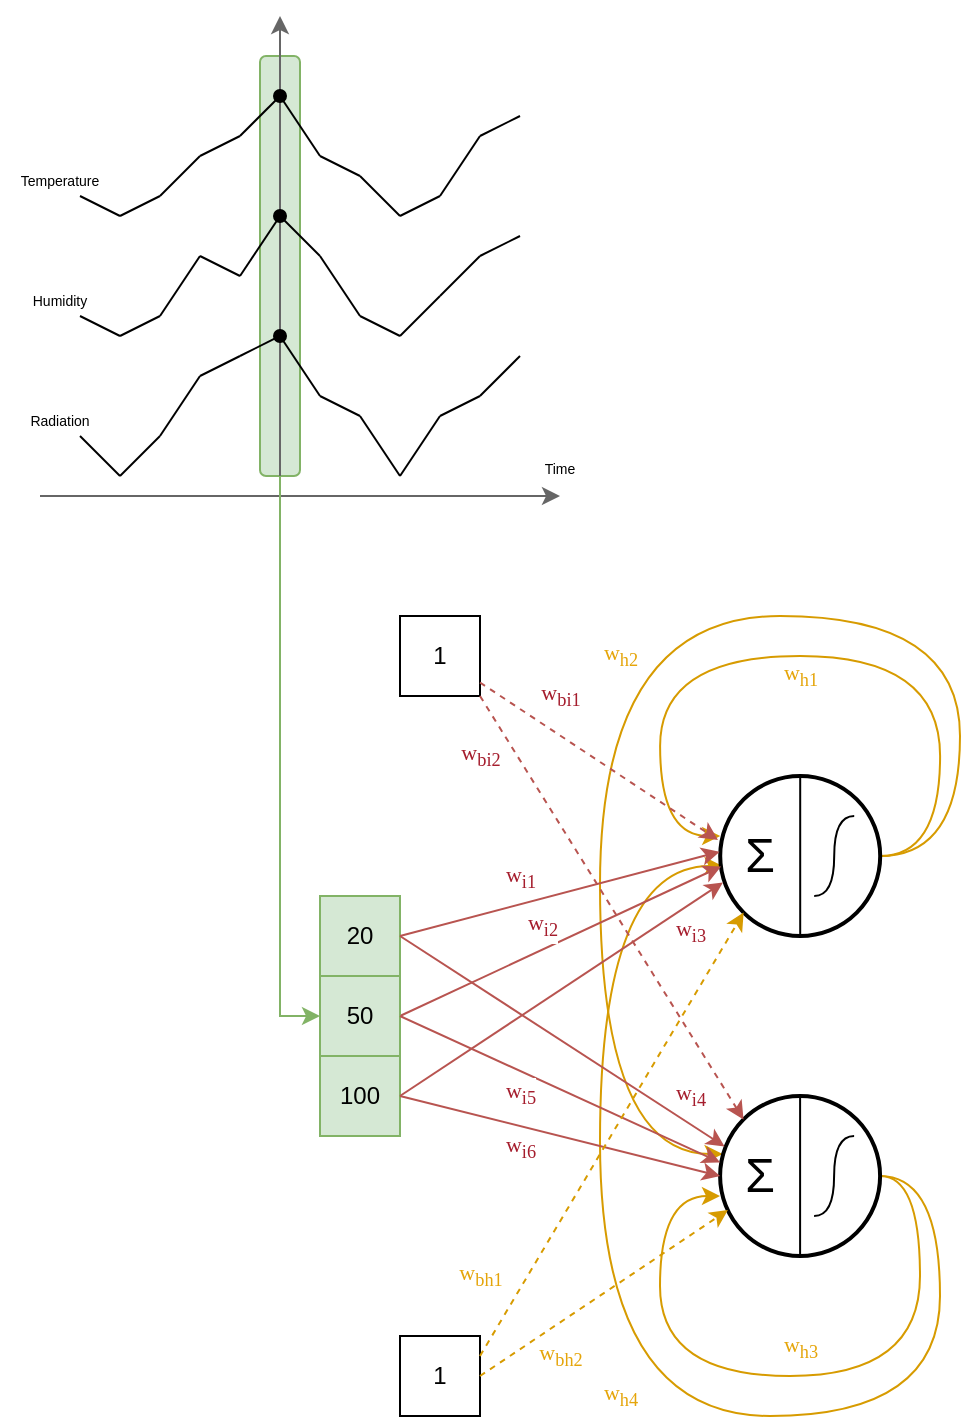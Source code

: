 <mxfile version="25.0.3">
  <diagram name="Page-1" id="HHO7tMF4Vck_DR756JE1">
    <mxGraphModel dx="989" dy="1252" grid="1" gridSize="10" guides="1" tooltips="1" connect="1" arrows="1" fold="1" page="1" pageScale="1" pageWidth="827" pageHeight="1169" math="0" shadow="0">
      <root>
        <mxCell id="0" />
        <mxCell id="1" parent="0" />
        <mxCell id="EXxNUbSqtTi3TpczkV8H-14" value="" style="rounded=0;whiteSpace=wrap;html=1;" vertex="1" parent="1">
          <mxGeometry x="200" y="320" width="40" height="40" as="geometry" />
        </mxCell>
        <mxCell id="EXxNUbSqtTi3TpczkV8H-12" value="" style="rounded=0;whiteSpace=wrap;html=1;" vertex="1" parent="1">
          <mxGeometry x="200" y="680" width="40" height="40" as="geometry" />
        </mxCell>
        <mxCell id="OHbJW_l4e2RDl2kT1JHy-3" style="edgeStyle=orthogonalEdgeStyle;rounded=0;orthogonalLoop=1;jettySize=auto;html=1;curved=1;exitX=1;exitY=0.5;exitDx=0;exitDy=0;fillColor=#ffe6cc;strokeColor=#d79b00;entryX=0;entryY=0.375;entryDx=0;entryDy=0;entryPerimeter=0;" parent="1" source="OHbJW_l4e2RDl2kT1JHy-1" target="OHbJW_l4e2RDl2kT1JHy-1" edge="1">
          <mxGeometry relative="1" as="geometry">
            <mxPoint x="360.07" y="440" as="targetPoint" />
            <Array as="points">
              <mxPoint x="470.07" y="440" />
              <mxPoint x="470.07" y="340" />
              <mxPoint x="330.07" y="340" />
              <mxPoint x="330.07" y="430" />
            </Array>
          </mxGeometry>
        </mxCell>
        <mxCell id="OHbJW_l4e2RDl2kT1JHy-40" value="&lt;font color=&quot;#e5a50a&quot;&gt;w&lt;sub&gt;h1&lt;/sub&gt;&lt;/font&gt;" style="edgeLabel;html=1;align=center;verticalAlign=middle;resizable=0;points=[];fontFamily=Times New Roman;" parent="OHbJW_l4e2RDl2kT1JHy-3" vertex="1" connectable="0">
          <mxGeometry x="0.061" y="1" relative="1" as="geometry">
            <mxPoint x="7" y="9" as="offset" />
          </mxGeometry>
        </mxCell>
        <mxCell id="OHbJW_l4e2RDl2kT1JHy-95" style="edgeStyle=orthogonalEdgeStyle;rounded=0;orthogonalLoop=1;jettySize=auto;html=1;curved=1;exitX=1;exitY=0.5;exitDx=0;exitDy=0;fillColor=#ffe6cc;strokeColor=#d79b00;entryX=0.015;entryY=0.366;entryDx=0;entryDy=0;entryPerimeter=0;" parent="1" source="OHbJW_l4e2RDl2kT1JHy-1" target="OHbJW_l4e2RDl2kT1JHy-77" edge="1">
          <mxGeometry relative="1" as="geometry">
            <mxPoint x="450" y="450" as="sourcePoint" />
            <mxPoint x="560" y="410" as="targetPoint" />
            <Array as="points">
              <mxPoint x="480" y="440" />
              <mxPoint x="480" y="320" />
              <mxPoint x="300" y="320" />
              <mxPoint x="300" y="589" />
              <mxPoint x="361" y="589" />
            </Array>
          </mxGeometry>
        </mxCell>
        <mxCell id="OHbJW_l4e2RDl2kT1JHy-96" value="&lt;font color=&quot;#e5a50a&quot;&gt;w&lt;sub&gt;h2&lt;/sub&gt;&lt;/font&gt;" style="edgeLabel;html=1;align=center;verticalAlign=middle;resizable=0;points=[];fontFamily=Times New Roman;" parent="OHbJW_l4e2RDl2kT1JHy-95" vertex="1" connectable="0">
          <mxGeometry x="0.061" y="1" relative="1" as="geometry">
            <mxPoint x="9" y="4" as="offset" />
          </mxGeometry>
        </mxCell>
        <mxCell id="OHbJW_l4e2RDl2kT1JHy-78" style="edgeStyle=orthogonalEdgeStyle;rounded=0;orthogonalLoop=1;jettySize=auto;html=1;curved=1;exitX=1;exitY=0.5;exitDx=0;exitDy=0;fillColor=#ffe6cc;strokeColor=#d79b00;" parent="1" source="OHbJW_l4e2RDl2kT1JHy-77" edge="1">
          <mxGeometry relative="1" as="geometry">
            <mxPoint x="360" y="610" as="targetPoint" />
            <Array as="points">
              <mxPoint x="460" y="600" />
              <mxPoint x="460" y="700" />
              <mxPoint x="330" y="700" />
              <mxPoint x="330" y="610" />
            </Array>
            <mxPoint x="430.15" y="590" as="sourcePoint" />
          </mxGeometry>
        </mxCell>
        <mxCell id="OHbJW_l4e2RDl2kT1JHy-79" value="&lt;font color=&quot;#e5a50a&quot;&gt;w&lt;sub&gt;h3&lt;/sub&gt;&lt;/font&gt;" style="edgeLabel;html=1;align=center;verticalAlign=middle;resizable=0;points=[];fontFamily=Times New Roman;" parent="OHbJW_l4e2RDl2kT1JHy-78" vertex="1" connectable="0">
          <mxGeometry x="0.061" y="1" relative="1" as="geometry">
            <mxPoint x="16" y="-15" as="offset" />
          </mxGeometry>
        </mxCell>
        <mxCell id="OHbJW_l4e2RDl2kT1JHy-97" style="edgeStyle=orthogonalEdgeStyle;rounded=0;orthogonalLoop=1;jettySize=auto;html=1;curved=1;fillColor=#ffe6cc;strokeColor=#d79b00;entryX=0.015;entryY=0.563;entryDx=0;entryDy=0;entryPerimeter=0;" parent="1" target="OHbJW_l4e2RDl2kT1JHy-1" edge="1">
          <mxGeometry relative="1" as="geometry">
            <mxPoint x="370" y="620" as="targetPoint" />
            <Array as="points">
              <mxPoint x="470" y="600" />
              <mxPoint x="470" y="720" />
              <mxPoint x="300" y="720" />
              <mxPoint x="300" y="445" />
            </Array>
            <mxPoint x="440" y="600" as="sourcePoint" />
          </mxGeometry>
        </mxCell>
        <mxCell id="OHbJW_l4e2RDl2kT1JHy-98" value="&lt;font color=&quot;#e5a50a&quot;&gt;w&lt;sub&gt;h4&lt;/sub&gt;&lt;/font&gt;" style="edgeLabel;html=1;align=center;verticalAlign=middle;resizable=0;points=[];fontFamily=Times New Roman;" parent="OHbJW_l4e2RDl2kT1JHy-97" vertex="1" connectable="0">
          <mxGeometry x="0.061" y="1" relative="1" as="geometry">
            <mxPoint x="11" y="18" as="offset" />
          </mxGeometry>
        </mxCell>
        <mxCell id="OHbJW_l4e2RDl2kT1JHy-32" value="" style="rounded=1;whiteSpace=wrap;html=1;fillColor=#d5e8d4;strokeColor=#82b366;" parent="1" vertex="1">
          <mxGeometry x="130" y="40" width="20" height="210" as="geometry" />
        </mxCell>
        <mxCell id="OHbJW_l4e2RDl2kT1JHy-1" value="" style="ellipse;whiteSpace=wrap;html=1;aspect=fixed;strokeWidth=2;" parent="1" vertex="1">
          <mxGeometry x="360.1" y="400" width="80" height="80" as="geometry" />
        </mxCell>
        <mxCell id="OHbJW_l4e2RDl2kT1JHy-5" value="" style="endArrow=none;html=1;rounded=0;entryX=0.5;entryY=0;entryDx=0;entryDy=0;exitX=0.5;exitY=1;exitDx=0;exitDy=0;" parent="1" source="OHbJW_l4e2RDl2kT1JHy-1" target="OHbJW_l4e2RDl2kT1JHy-1" edge="1">
          <mxGeometry width="50" height="50" relative="1" as="geometry">
            <mxPoint x="230.1" y="870" as="sourcePoint" />
            <mxPoint x="280.1" y="820" as="targetPoint" />
          </mxGeometry>
        </mxCell>
        <mxCell id="OHbJW_l4e2RDl2kT1JHy-7" value="&lt;div align=&quot;center&quot;&gt;&lt;font style=&quot;font-size: 24px;&quot;&gt;Σ&lt;/font&gt;&lt;/div&gt;" style="text;html=1;align=center;verticalAlign=middle;whiteSpace=wrap;rounded=0;" parent="1" vertex="1">
          <mxGeometry x="370.07" y="420" width="20" height="40" as="geometry" />
        </mxCell>
        <mxCell id="OHbJW_l4e2RDl2kT1JHy-9" value="" style="curved=1;endArrow=none;html=1;rounded=0;endFill=0;" parent="1" edge="1">
          <mxGeometry width="50" height="50" relative="1" as="geometry">
            <mxPoint x="407.1" y="460" as="sourcePoint" />
            <mxPoint x="427.1" y="420" as="targetPoint" />
            <Array as="points">
              <mxPoint x="417.1" y="460" />
              <mxPoint x="417.1" y="420" />
            </Array>
          </mxGeometry>
        </mxCell>
        <mxCell id="OHbJW_l4e2RDl2kT1JHy-38" style="rounded=0;orthogonalLoop=1;jettySize=auto;html=1;fillColor=#f8cecc;strokeColor=#b85450;entryX=0.006;entryY=0.565;entryDx=0;entryDy=0;entryPerimeter=0;exitX=1;exitY=0.5;exitDx=0;exitDy=0;" parent="1" source="OHbJW_l4e2RDl2kT1JHy-14" target="OHbJW_l4e2RDl2kT1JHy-1" edge="1">
          <mxGeometry relative="1" as="geometry">
            <mxPoint x="360" y="520" as="targetPoint" />
          </mxGeometry>
        </mxCell>
        <mxCell id="OHbJW_l4e2RDl2kT1JHy-39" value="&lt;font color=&quot;#a51d2d&quot;&gt;w&lt;sub&gt;i2&lt;/sub&gt;&lt;/font&gt;" style="edgeLabel;html=1;align=center;verticalAlign=middle;resizable=0;points=[];fontFamily=Times New Roman;" parent="OHbJW_l4e2RDl2kT1JHy-38" vertex="1" connectable="0">
          <mxGeometry x="-0.259" relative="1" as="geometry">
            <mxPoint x="11" y="-18" as="offset" />
          </mxGeometry>
        </mxCell>
        <mxCell id="OHbJW_l4e2RDl2kT1JHy-14" value="50" style="rounded=0;whiteSpace=wrap;html=1;fillColor=#d5e8d4;strokeColor=#82b366;" parent="1" vertex="1">
          <mxGeometry x="160" y="500" width="40" height="40" as="geometry" />
        </mxCell>
        <mxCell id="OHbJW_l4e2RDl2kT1JHy-16" value="" style="endArrow=none;html=1;rounded=0;" parent="1" edge="1">
          <mxGeometry width="50" height="50" relative="1" as="geometry">
            <mxPoint x="40" y="230" as="sourcePoint" />
            <mxPoint x="60" y="250" as="targetPoint" />
          </mxGeometry>
        </mxCell>
        <mxCell id="OHbJW_l4e2RDl2kT1JHy-17" value="" style="endArrow=none;html=1;rounded=0;" parent="1" edge="1">
          <mxGeometry width="50" height="50" relative="1" as="geometry">
            <mxPoint x="60" y="250" as="sourcePoint" />
            <mxPoint x="80" y="230" as="targetPoint" />
          </mxGeometry>
        </mxCell>
        <mxCell id="OHbJW_l4e2RDl2kT1JHy-18" value="" style="endArrow=none;html=1;rounded=0;" parent="1" edge="1">
          <mxGeometry width="50" height="50" relative="1" as="geometry">
            <mxPoint x="80" y="230" as="sourcePoint" />
            <mxPoint x="100" y="200" as="targetPoint" />
          </mxGeometry>
        </mxCell>
        <mxCell id="OHbJW_l4e2RDl2kT1JHy-22" value="" style="endArrow=none;html=1;rounded=0;" parent="1" edge="1">
          <mxGeometry width="50" height="50" relative="1" as="geometry">
            <mxPoint x="160" y="210" as="sourcePoint" />
            <mxPoint x="180" y="220" as="targetPoint" />
          </mxGeometry>
        </mxCell>
        <mxCell id="OHbJW_l4e2RDl2kT1JHy-23" value="" style="endArrow=none;html=1;rounded=0;" parent="1" edge="1">
          <mxGeometry width="50" height="50" relative="1" as="geometry">
            <mxPoint x="180" y="220" as="sourcePoint" />
            <mxPoint x="200" y="250" as="targetPoint" />
          </mxGeometry>
        </mxCell>
        <mxCell id="OHbJW_l4e2RDl2kT1JHy-24" value="" style="endArrow=none;html=1;rounded=0;" parent="1" edge="1">
          <mxGeometry width="50" height="50" relative="1" as="geometry">
            <mxPoint x="200" y="250" as="sourcePoint" />
            <mxPoint x="220" y="220" as="targetPoint" />
          </mxGeometry>
        </mxCell>
        <mxCell id="OHbJW_l4e2RDl2kT1JHy-25" value="" style="endArrow=none;html=1;rounded=0;" parent="1" edge="1">
          <mxGeometry width="50" height="50" relative="1" as="geometry">
            <mxPoint x="220" y="220" as="sourcePoint" />
            <mxPoint x="240" y="210" as="targetPoint" />
          </mxGeometry>
        </mxCell>
        <mxCell id="OHbJW_l4e2RDl2kT1JHy-26" value="" style="endArrow=none;html=1;rounded=0;" parent="1" edge="1">
          <mxGeometry width="50" height="50" relative="1" as="geometry">
            <mxPoint x="240" y="210" as="sourcePoint" />
            <mxPoint x="260" y="190" as="targetPoint" />
          </mxGeometry>
        </mxCell>
        <mxCell id="OHbJW_l4e2RDl2kT1JHy-30" value="" style="endArrow=classic;html=1;rounded=0;fillColor=#f5f5f5;strokeColor=#666666;" parent="1" edge="1">
          <mxGeometry width="50" height="50" relative="1" as="geometry">
            <mxPoint x="20" y="260" as="sourcePoint" />
            <mxPoint x="280" y="260" as="targetPoint" />
          </mxGeometry>
        </mxCell>
        <mxCell id="OHbJW_l4e2RDl2kT1JHy-35" value="&lt;div&gt;&lt;font style=&quot;font-size: 7px;&quot;&gt;Radiation&lt;/font&gt;&lt;/div&gt;" style="text;html=1;align=center;verticalAlign=middle;whiteSpace=wrap;rounded=0;" parent="1" vertex="1">
          <mxGeometry y="206" width="60" height="30" as="geometry" />
        </mxCell>
        <mxCell id="OHbJW_l4e2RDl2kT1JHy-36" value="" style="endArrow=classic;html=1;rounded=0;fillColor=#f5f5f5;strokeColor=#666666;" parent="1" edge="1">
          <mxGeometry width="50" height="50" relative="1" as="geometry">
            <mxPoint x="140" y="260" as="sourcePoint" />
            <mxPoint x="140" y="20" as="targetPoint" />
          </mxGeometry>
        </mxCell>
        <mxCell id="OHbJW_l4e2RDl2kT1JHy-19" value="" style="endArrow=none;html=1;rounded=0;" parent="1" edge="1">
          <mxGeometry width="50" height="50" relative="1" as="geometry">
            <mxPoint x="100" y="200" as="sourcePoint" />
            <mxPoint x="120" y="190" as="targetPoint" />
          </mxGeometry>
        </mxCell>
        <mxCell id="OHbJW_l4e2RDl2kT1JHy-20" value="" style="endArrow=oval;html=1;rounded=0;endFill=1;" parent="1" edge="1">
          <mxGeometry width="50" height="50" relative="1" as="geometry">
            <mxPoint x="120" y="190" as="sourcePoint" />
            <mxPoint x="140" y="180" as="targetPoint" />
          </mxGeometry>
        </mxCell>
        <mxCell id="OHbJW_l4e2RDl2kT1JHy-21" value="" style="endArrow=none;html=1;rounded=0;" parent="1" edge="1">
          <mxGeometry width="50" height="50" relative="1" as="geometry">
            <mxPoint x="140" y="180" as="sourcePoint" />
            <mxPoint x="160" y="210" as="targetPoint" />
          </mxGeometry>
        </mxCell>
        <mxCell id="OHbJW_l4e2RDl2kT1JHy-34" style="edgeStyle=orthogonalEdgeStyle;rounded=0;orthogonalLoop=1;jettySize=auto;html=1;entryX=0;entryY=0.5;entryDx=0;entryDy=0;fillColor=#d5e8d4;strokeColor=#82b366;endArrow=classic;endFill=1;" parent="1" source="OHbJW_l4e2RDl2kT1JHy-32" target="OHbJW_l4e2RDl2kT1JHy-14" edge="1">
          <mxGeometry relative="1" as="geometry">
            <Array as="points">
              <mxPoint x="140" y="520" />
            </Array>
          </mxGeometry>
        </mxCell>
        <mxCell id="OHbJW_l4e2RDl2kT1JHy-37" value="&lt;font style=&quot;font-size: 7px;&quot;&gt;Time&lt;/font&gt;" style="text;html=1;align=center;verticalAlign=middle;whiteSpace=wrap;rounded=0;" parent="1" vertex="1">
          <mxGeometry x="250" y="230" width="60" height="30" as="geometry" />
        </mxCell>
        <mxCell id="OHbJW_l4e2RDl2kT1JHy-47" value="&lt;div&gt;100&lt;/div&gt;" style="rounded=0;whiteSpace=wrap;html=1;fillColor=#d5e8d4;strokeColor=#82b366;" parent="1" vertex="1">
          <mxGeometry x="160" y="540" width="40" height="40" as="geometry" />
        </mxCell>
        <mxCell id="OHbJW_l4e2RDl2kT1JHy-48" value="20" style="rounded=0;whiteSpace=wrap;html=1;fillColor=#d5e8d4;strokeColor=#82b366;" parent="1" vertex="1">
          <mxGeometry x="160" y="460" width="40" height="40" as="geometry" />
        </mxCell>
        <mxCell id="OHbJW_l4e2RDl2kT1JHy-49" value="" style="endArrow=none;html=1;rounded=0;" parent="1" edge="1">
          <mxGeometry width="50" height="50" relative="1" as="geometry">
            <mxPoint x="40" y="170" as="sourcePoint" />
            <mxPoint x="60" y="180" as="targetPoint" />
          </mxGeometry>
        </mxCell>
        <mxCell id="OHbJW_l4e2RDl2kT1JHy-50" value="" style="endArrow=none;html=1;rounded=0;" parent="1" edge="1">
          <mxGeometry width="50" height="50" relative="1" as="geometry">
            <mxPoint x="60" y="180" as="sourcePoint" />
            <mxPoint x="80" y="170" as="targetPoint" />
          </mxGeometry>
        </mxCell>
        <mxCell id="OHbJW_l4e2RDl2kT1JHy-51" value="" style="endArrow=none;html=1;rounded=0;" parent="1" edge="1">
          <mxGeometry width="50" height="50" relative="1" as="geometry">
            <mxPoint x="80" y="170" as="sourcePoint" />
            <mxPoint x="100" y="140" as="targetPoint" />
          </mxGeometry>
        </mxCell>
        <mxCell id="OHbJW_l4e2RDl2kT1JHy-52" value="" style="endArrow=none;html=1;rounded=0;" parent="1" edge="1">
          <mxGeometry width="50" height="50" relative="1" as="geometry">
            <mxPoint x="160" y="140" as="sourcePoint" />
            <mxPoint x="180" y="170" as="targetPoint" />
          </mxGeometry>
        </mxCell>
        <mxCell id="OHbJW_l4e2RDl2kT1JHy-53" value="" style="endArrow=none;html=1;rounded=0;" parent="1" edge="1">
          <mxGeometry width="50" height="50" relative="1" as="geometry">
            <mxPoint x="180" y="170" as="sourcePoint" />
            <mxPoint x="200" y="180" as="targetPoint" />
          </mxGeometry>
        </mxCell>
        <mxCell id="OHbJW_l4e2RDl2kT1JHy-54" value="" style="endArrow=none;html=1;rounded=0;" parent="1" edge="1">
          <mxGeometry width="50" height="50" relative="1" as="geometry">
            <mxPoint x="200" y="180" as="sourcePoint" />
            <mxPoint x="220" y="160" as="targetPoint" />
          </mxGeometry>
        </mxCell>
        <mxCell id="OHbJW_l4e2RDl2kT1JHy-55" value="" style="endArrow=none;html=1;rounded=0;" parent="1" edge="1">
          <mxGeometry width="50" height="50" relative="1" as="geometry">
            <mxPoint x="220" y="160" as="sourcePoint" />
            <mxPoint x="240" y="140" as="targetPoint" />
          </mxGeometry>
        </mxCell>
        <mxCell id="OHbJW_l4e2RDl2kT1JHy-56" value="" style="endArrow=none;html=1;rounded=0;" parent="1" edge="1">
          <mxGeometry width="50" height="50" relative="1" as="geometry">
            <mxPoint x="240" y="140" as="sourcePoint" />
            <mxPoint x="260" y="130" as="targetPoint" />
          </mxGeometry>
        </mxCell>
        <mxCell id="OHbJW_l4e2RDl2kT1JHy-57" value="&lt;font style=&quot;font-size: 7px;&quot;&gt;Humidity&lt;/font&gt;" style="text;html=1;align=center;verticalAlign=middle;whiteSpace=wrap;rounded=0;" parent="1" vertex="1">
          <mxGeometry y="146" width="60" height="30" as="geometry" />
        </mxCell>
        <mxCell id="OHbJW_l4e2RDl2kT1JHy-58" value="" style="endArrow=none;html=1;rounded=0;" parent="1" edge="1">
          <mxGeometry width="50" height="50" relative="1" as="geometry">
            <mxPoint x="100" y="140" as="sourcePoint" />
            <mxPoint x="120" y="150" as="targetPoint" />
          </mxGeometry>
        </mxCell>
        <mxCell id="OHbJW_l4e2RDl2kT1JHy-59" value="" style="endArrow=oval;html=1;rounded=0;endFill=1;" parent="1" edge="1">
          <mxGeometry width="50" height="50" relative="1" as="geometry">
            <mxPoint x="120" y="150" as="sourcePoint" />
            <mxPoint x="140" y="120" as="targetPoint" />
          </mxGeometry>
        </mxCell>
        <mxCell id="OHbJW_l4e2RDl2kT1JHy-60" value="" style="endArrow=none;html=1;rounded=0;" parent="1" edge="1">
          <mxGeometry width="50" height="50" relative="1" as="geometry">
            <mxPoint x="140" y="120" as="sourcePoint" />
            <mxPoint x="160" y="140" as="targetPoint" />
          </mxGeometry>
        </mxCell>
        <mxCell id="OHbJW_l4e2RDl2kT1JHy-61" value="" style="endArrow=none;html=1;rounded=0;" parent="1" edge="1">
          <mxGeometry width="50" height="50" relative="1" as="geometry">
            <mxPoint x="40" y="110" as="sourcePoint" />
            <mxPoint x="60" y="120" as="targetPoint" />
          </mxGeometry>
        </mxCell>
        <mxCell id="OHbJW_l4e2RDl2kT1JHy-62" value="" style="endArrow=none;html=1;rounded=0;" parent="1" edge="1">
          <mxGeometry width="50" height="50" relative="1" as="geometry">
            <mxPoint x="60" y="120" as="sourcePoint" />
            <mxPoint x="80" y="110" as="targetPoint" />
          </mxGeometry>
        </mxCell>
        <mxCell id="OHbJW_l4e2RDl2kT1JHy-63" value="" style="endArrow=none;html=1;rounded=0;" parent="1" edge="1">
          <mxGeometry width="50" height="50" relative="1" as="geometry">
            <mxPoint x="80" y="110" as="sourcePoint" />
            <mxPoint x="100" y="90" as="targetPoint" />
          </mxGeometry>
        </mxCell>
        <mxCell id="OHbJW_l4e2RDl2kT1JHy-64" value="" style="endArrow=none;html=1;rounded=0;" parent="1" edge="1">
          <mxGeometry width="50" height="50" relative="1" as="geometry">
            <mxPoint x="160" y="90" as="sourcePoint" />
            <mxPoint x="180" y="100" as="targetPoint" />
          </mxGeometry>
        </mxCell>
        <mxCell id="OHbJW_l4e2RDl2kT1JHy-65" value="" style="endArrow=none;html=1;rounded=0;" parent="1" edge="1">
          <mxGeometry width="50" height="50" relative="1" as="geometry">
            <mxPoint x="180" y="100" as="sourcePoint" />
            <mxPoint x="200" y="120" as="targetPoint" />
          </mxGeometry>
        </mxCell>
        <mxCell id="OHbJW_l4e2RDl2kT1JHy-66" value="" style="endArrow=none;html=1;rounded=0;" parent="1" edge="1">
          <mxGeometry width="50" height="50" relative="1" as="geometry">
            <mxPoint x="200" y="120" as="sourcePoint" />
            <mxPoint x="220" y="110" as="targetPoint" />
          </mxGeometry>
        </mxCell>
        <mxCell id="OHbJW_l4e2RDl2kT1JHy-67" value="" style="endArrow=none;html=1;rounded=0;" parent="1" edge="1">
          <mxGeometry width="50" height="50" relative="1" as="geometry">
            <mxPoint x="220" y="110" as="sourcePoint" />
            <mxPoint x="240" y="80" as="targetPoint" />
          </mxGeometry>
        </mxCell>
        <mxCell id="OHbJW_l4e2RDl2kT1JHy-68" value="" style="endArrow=none;html=1;rounded=0;" parent="1" edge="1">
          <mxGeometry width="50" height="50" relative="1" as="geometry">
            <mxPoint x="240" y="80" as="sourcePoint" />
            <mxPoint x="260" y="70" as="targetPoint" />
          </mxGeometry>
        </mxCell>
        <mxCell id="OHbJW_l4e2RDl2kT1JHy-69" value="&lt;font style=&quot;font-size: 7px;&quot;&gt;Temperature&lt;/font&gt;" style="text;html=1;align=center;verticalAlign=middle;whiteSpace=wrap;rounded=0;" parent="1" vertex="1">
          <mxGeometry y="86" width="60" height="30" as="geometry" />
        </mxCell>
        <mxCell id="OHbJW_l4e2RDl2kT1JHy-70" value="" style="endArrow=none;html=1;rounded=0;" parent="1" edge="1">
          <mxGeometry width="50" height="50" relative="1" as="geometry">
            <mxPoint x="100" y="90" as="sourcePoint" />
            <mxPoint x="120" y="80" as="targetPoint" />
          </mxGeometry>
        </mxCell>
        <mxCell id="OHbJW_l4e2RDl2kT1JHy-71" value="" style="endArrow=oval;html=1;rounded=0;endFill=1;" parent="1" edge="1">
          <mxGeometry width="50" height="50" relative="1" as="geometry">
            <mxPoint x="120" y="80" as="sourcePoint" />
            <mxPoint x="140" y="60" as="targetPoint" />
          </mxGeometry>
        </mxCell>
        <mxCell id="OHbJW_l4e2RDl2kT1JHy-72" value="" style="endArrow=none;html=1;rounded=0;" parent="1" edge="1">
          <mxGeometry width="50" height="50" relative="1" as="geometry">
            <mxPoint x="140" y="60" as="sourcePoint" />
            <mxPoint x="160" y="90" as="targetPoint" />
          </mxGeometry>
        </mxCell>
        <mxCell id="OHbJW_l4e2RDl2kT1JHy-73" style="rounded=0;orthogonalLoop=1;jettySize=auto;html=1;fillColor=#f8cecc;strokeColor=#b85450;exitX=1;exitY=0.5;exitDx=0;exitDy=0;entryX=-0.004;entryY=0.474;entryDx=0;entryDy=0;entryPerimeter=0;" parent="1" source="OHbJW_l4e2RDl2kT1JHy-48" target="OHbJW_l4e2RDl2kT1JHy-1" edge="1">
          <mxGeometry relative="1" as="geometry">
            <mxPoint x="210" y="530" as="sourcePoint" />
            <mxPoint x="361" y="520" as="targetPoint" />
          </mxGeometry>
        </mxCell>
        <mxCell id="OHbJW_l4e2RDl2kT1JHy-74" value="&lt;font color=&quot;#a51d2d&quot;&gt;w&lt;sub&gt;i1&lt;/sub&gt;&lt;/font&gt;" style="edgeLabel;html=1;align=center;verticalAlign=middle;resizable=0;points=[];fontFamily=Times New Roman;" parent="OHbJW_l4e2RDl2kT1JHy-73" vertex="1" connectable="0">
          <mxGeometry x="-0.259" relative="1" as="geometry">
            <mxPoint x="1" y="-14" as="offset" />
          </mxGeometry>
        </mxCell>
        <mxCell id="OHbJW_l4e2RDl2kT1JHy-75" style="rounded=0;orthogonalLoop=1;jettySize=auto;html=1;fillColor=#f8cecc;strokeColor=#b85450;exitX=1;exitY=0.5;exitDx=0;exitDy=0;entryX=0.017;entryY=0.665;entryDx=0;entryDy=0;entryPerimeter=0;" parent="1" source="OHbJW_l4e2RDl2kT1JHy-47" target="OHbJW_l4e2RDl2kT1JHy-1" edge="1">
          <mxGeometry relative="1" as="geometry">
            <mxPoint x="210" y="490" as="sourcePoint" />
            <mxPoint x="360" y="520" as="targetPoint" />
          </mxGeometry>
        </mxCell>
        <mxCell id="OHbJW_l4e2RDl2kT1JHy-76" value="&lt;font color=&quot;#a51d2d&quot;&gt;w&lt;sub&gt;i3&lt;/sub&gt;&lt;/font&gt;" style="edgeLabel;html=1;align=center;verticalAlign=middle;resizable=0;points=[];fontFamily=Times New Roman;" parent="OHbJW_l4e2RDl2kT1JHy-75" vertex="1" connectable="0">
          <mxGeometry x="-0.259" relative="1" as="geometry">
            <mxPoint x="85" y="-43" as="offset" />
          </mxGeometry>
        </mxCell>
        <mxCell id="OHbJW_l4e2RDl2kT1JHy-77" value="" style="ellipse;whiteSpace=wrap;html=1;aspect=fixed;strokeWidth=2;" parent="1" vertex="1">
          <mxGeometry x="360.05" y="560" width="80" height="80" as="geometry" />
        </mxCell>
        <mxCell id="OHbJW_l4e2RDl2kT1JHy-80" value="" style="endArrow=none;html=1;rounded=0;entryX=0.5;entryY=0;entryDx=0;entryDy=0;exitX=0.5;exitY=1;exitDx=0;exitDy=0;" parent="1" source="OHbJW_l4e2RDl2kT1JHy-77" target="OHbJW_l4e2RDl2kT1JHy-77" edge="1">
          <mxGeometry width="50" height="50" relative="1" as="geometry">
            <mxPoint x="230.05" y="1030" as="sourcePoint" />
            <mxPoint x="280.05" y="980" as="targetPoint" />
          </mxGeometry>
        </mxCell>
        <mxCell id="OHbJW_l4e2RDl2kT1JHy-81" value="&lt;div align=&quot;center&quot;&gt;&lt;font style=&quot;font-size: 24px;&quot;&gt;Σ&lt;/font&gt;&lt;/div&gt;" style="text;html=1;align=center;verticalAlign=middle;whiteSpace=wrap;rounded=0;" parent="1" vertex="1">
          <mxGeometry x="370.02" y="580" width="20" height="40" as="geometry" />
        </mxCell>
        <mxCell id="OHbJW_l4e2RDl2kT1JHy-82" value="" style="curved=1;endArrow=none;html=1;rounded=0;endFill=0;" parent="1" edge="1">
          <mxGeometry width="50" height="50" relative="1" as="geometry">
            <mxPoint x="407.05" y="620" as="sourcePoint" />
            <mxPoint x="427.05" y="580" as="targetPoint" />
            <Array as="points">
              <mxPoint x="417.05" y="620" />
              <mxPoint x="417.05" y="580" />
            </Array>
          </mxGeometry>
        </mxCell>
        <mxCell id="OHbJW_l4e2RDl2kT1JHy-83" style="rounded=0;orthogonalLoop=1;jettySize=auto;html=1;fillColor=#f8cecc;strokeColor=#b85450;entryX=0;entryY=0.415;entryDx=0;entryDy=0;entryPerimeter=0;exitX=1;exitY=0.5;exitDx=0;exitDy=0;" parent="1" source="OHbJW_l4e2RDl2kT1JHy-14" target="OHbJW_l4e2RDl2kT1JHy-77" edge="1">
          <mxGeometry relative="1" as="geometry">
            <mxPoint x="210" y="522" as="sourcePoint" />
            <mxPoint x="371" y="455" as="targetPoint" />
          </mxGeometry>
        </mxCell>
        <mxCell id="OHbJW_l4e2RDl2kT1JHy-84" value="&lt;font color=&quot;#a51d2d&quot;&gt;w&lt;sub&gt;i5&lt;/sub&gt;&lt;/font&gt;" style="edgeLabel;html=1;align=center;verticalAlign=middle;resizable=0;points=[];fontFamily=Times New Roman;" parent="OHbJW_l4e2RDl2kT1JHy-83" vertex="1" connectable="0">
          <mxGeometry x="-0.259" relative="1" as="geometry">
            <mxPoint x="1" y="12" as="offset" />
          </mxGeometry>
        </mxCell>
        <mxCell id="OHbJW_l4e2RDl2kT1JHy-85" style="rounded=0;orthogonalLoop=1;jettySize=auto;html=1;fillColor=#f8cecc;strokeColor=#b85450;exitX=1;exitY=0.5;exitDx=0;exitDy=0;entryX=0.028;entryY=0.315;entryDx=0;entryDy=0;entryPerimeter=0;" parent="1" source="OHbJW_l4e2RDl2kT1JHy-48" target="OHbJW_l4e2RDl2kT1JHy-77" edge="1">
          <mxGeometry relative="1" as="geometry">
            <mxPoint x="210" y="490" as="sourcePoint" />
            <mxPoint x="370" y="448" as="targetPoint" />
          </mxGeometry>
        </mxCell>
        <mxCell id="OHbJW_l4e2RDl2kT1JHy-86" value="&lt;font color=&quot;#a51d2d&quot;&gt;w&lt;sub&gt;i4&lt;/sub&gt;&lt;/font&gt;" style="edgeLabel;html=1;align=center;verticalAlign=middle;resizable=0;points=[];fontFamily=Times New Roman;" parent="OHbJW_l4e2RDl2kT1JHy-85" vertex="1" connectable="0">
          <mxGeometry x="-0.259" relative="1" as="geometry">
            <mxPoint x="85" y="41" as="offset" />
          </mxGeometry>
        </mxCell>
        <mxCell id="OHbJW_l4e2RDl2kT1JHy-87" style="rounded=0;orthogonalLoop=1;jettySize=auto;html=1;fillColor=#f8cecc;strokeColor=#b85450;exitX=1;exitY=0.5;exitDx=0;exitDy=0;entryX=0;entryY=0.5;entryDx=0;entryDy=0;" parent="1" source="OHbJW_l4e2RDl2kT1JHy-47" target="OHbJW_l4e2RDl2kT1JHy-77" edge="1">
          <mxGeometry relative="1" as="geometry">
            <mxPoint x="210" y="570" as="sourcePoint" />
            <mxPoint x="371" y="463" as="targetPoint" />
          </mxGeometry>
        </mxCell>
        <mxCell id="OHbJW_l4e2RDl2kT1JHy-88" value="&lt;font color=&quot;#a51d2d&quot;&gt;w&lt;sub&gt;i6&lt;/sub&gt;&lt;/font&gt;" style="edgeLabel;html=1;align=center;verticalAlign=middle;resizable=0;points=[];fontFamily=Times New Roman;" parent="OHbJW_l4e2RDl2kT1JHy-87" vertex="1" connectable="0">
          <mxGeometry x="-0.259" relative="1" as="geometry">
            <mxPoint x="1" y="11" as="offset" />
          </mxGeometry>
        </mxCell>
        <mxCell id="EXxNUbSqtTi3TpczkV8H-1" value="&lt;div&gt;1&lt;/div&gt;" style="text;html=1;align=center;verticalAlign=middle;whiteSpace=wrap;rounded=0;" vertex="1" parent="1">
          <mxGeometry x="200" y="320" width="40" height="40" as="geometry" />
        </mxCell>
        <mxCell id="EXxNUbSqtTi3TpczkV8H-2" style="rounded=0;orthogonalLoop=1;jettySize=auto;html=1;entryX=-0.014;entryY=0.4;entryDx=0;entryDy=0;entryPerimeter=0;fillColor=#f8cecc;strokeColor=#b85450;dashed=1;" edge="1" parent="1" source="EXxNUbSqtTi3TpczkV8H-1" target="OHbJW_l4e2RDl2kT1JHy-1">
          <mxGeometry relative="1" as="geometry">
            <mxPoint x="361" y="515" as="targetPoint" />
          </mxGeometry>
        </mxCell>
        <mxCell id="EXxNUbSqtTi3TpczkV8H-3" value="w&lt;sub&gt;bi1&lt;/sub&gt;" style="edgeLabel;html=1;align=center;verticalAlign=middle;resizable=0;points=[];fontFamily=Times New Roman;fontColor=#A51D2D;" vertex="1" connectable="0" parent="EXxNUbSqtTi3TpczkV8H-2">
          <mxGeometry x="-0.261" y="-4" relative="1" as="geometry">
            <mxPoint x="-2" y="-26" as="offset" />
          </mxGeometry>
        </mxCell>
        <mxCell id="EXxNUbSqtTi3TpczkV8H-4" value="&lt;div&gt;1&lt;/div&gt;" style="text;html=1;align=center;verticalAlign=middle;whiteSpace=wrap;rounded=0;dashed=1;" vertex="1" parent="1">
          <mxGeometry x="200" y="680" width="40" height="40" as="geometry" />
        </mxCell>
        <mxCell id="EXxNUbSqtTi3TpczkV8H-5" style="rounded=0;orthogonalLoop=1;jettySize=auto;html=1;entryX=0.049;entryY=0.713;entryDx=0;entryDy=0;entryPerimeter=0;fillColor=#ffe6cc;strokeColor=#d79b00;exitX=1;exitY=0.5;exitDx=0;exitDy=0;dashed=1;" edge="1" parent="1" source="EXxNUbSqtTi3TpczkV8H-4" target="OHbJW_l4e2RDl2kT1JHy-77">
          <mxGeometry relative="1" as="geometry">
            <mxPoint x="250" y="350" as="sourcePoint" />
            <mxPoint x="360" y="526" as="targetPoint" />
          </mxGeometry>
        </mxCell>
        <mxCell id="EXxNUbSqtTi3TpczkV8H-6" value="&lt;div&gt;w&lt;sub&gt;bh2&lt;/sub&gt;&lt;/div&gt;" style="edgeLabel;html=1;align=center;verticalAlign=middle;resizable=0;points=[];fontFamily=Times New Roman;fontColor=#e5a50a;" vertex="1" connectable="0" parent="EXxNUbSqtTi3TpczkV8H-5">
          <mxGeometry x="-0.261" y="-4" relative="1" as="geometry">
            <mxPoint x="-8" y="17" as="offset" />
          </mxGeometry>
        </mxCell>
        <mxCell id="EXxNUbSqtTi3TpczkV8H-7" style="rounded=0;orthogonalLoop=1;jettySize=auto;html=1;entryX=0;entryY=0;entryDx=0;entryDy=0;fillColor=#f8cecc;strokeColor=#b85450;exitX=1;exitY=1;exitDx=0;exitDy=0;dashed=1;" edge="1" parent="1" source="EXxNUbSqtTi3TpczkV8H-1" target="OHbJW_l4e2RDl2kT1JHy-77">
          <mxGeometry relative="1" as="geometry">
            <mxPoint x="370" y="443" as="targetPoint" />
            <mxPoint x="250" y="363" as="sourcePoint" />
          </mxGeometry>
        </mxCell>
        <mxCell id="EXxNUbSqtTi3TpczkV8H-8" value="w&lt;sub&gt;bi2&lt;/sub&gt;" style="edgeLabel;html=1;align=center;verticalAlign=middle;resizable=0;points=[];fontFamily=Times New Roman;fontColor=#a51d2d;" vertex="1" connectable="0" parent="EXxNUbSqtTi3TpczkV8H-7">
          <mxGeometry x="-0.261" y="-4" relative="1" as="geometry">
            <mxPoint x="-45" y="-50" as="offset" />
          </mxGeometry>
        </mxCell>
        <mxCell id="EXxNUbSqtTi3TpczkV8H-9" style="rounded=0;orthogonalLoop=1;jettySize=auto;html=1;entryX=0;entryY=1;entryDx=0;entryDy=0;fillColor=#ffe6cc;strokeColor=#d79b00;exitX=1;exitY=0.25;exitDx=0;exitDy=0;dashed=1;" edge="1" parent="1" source="EXxNUbSqtTi3TpczkV8H-4" target="OHbJW_l4e2RDl2kT1JHy-1">
          <mxGeometry relative="1" as="geometry">
            <mxPoint x="236.1" y="693" as="sourcePoint" />
            <mxPoint x="360.1" y="610" as="targetPoint" />
          </mxGeometry>
        </mxCell>
        <mxCell id="EXxNUbSqtTi3TpczkV8H-10" value="w&lt;sub&gt;bh1&lt;/sub&gt;" style="edgeLabel;html=1;align=center;verticalAlign=middle;resizable=0;points=[];fontFamily=Times New Roman;fontColor=#e5a50a;" vertex="1" connectable="0" parent="EXxNUbSqtTi3TpczkV8H-9">
          <mxGeometry x="-0.261" y="-4" relative="1" as="geometry">
            <mxPoint x="-52" y="40" as="offset" />
          </mxGeometry>
        </mxCell>
      </root>
    </mxGraphModel>
  </diagram>
</mxfile>
